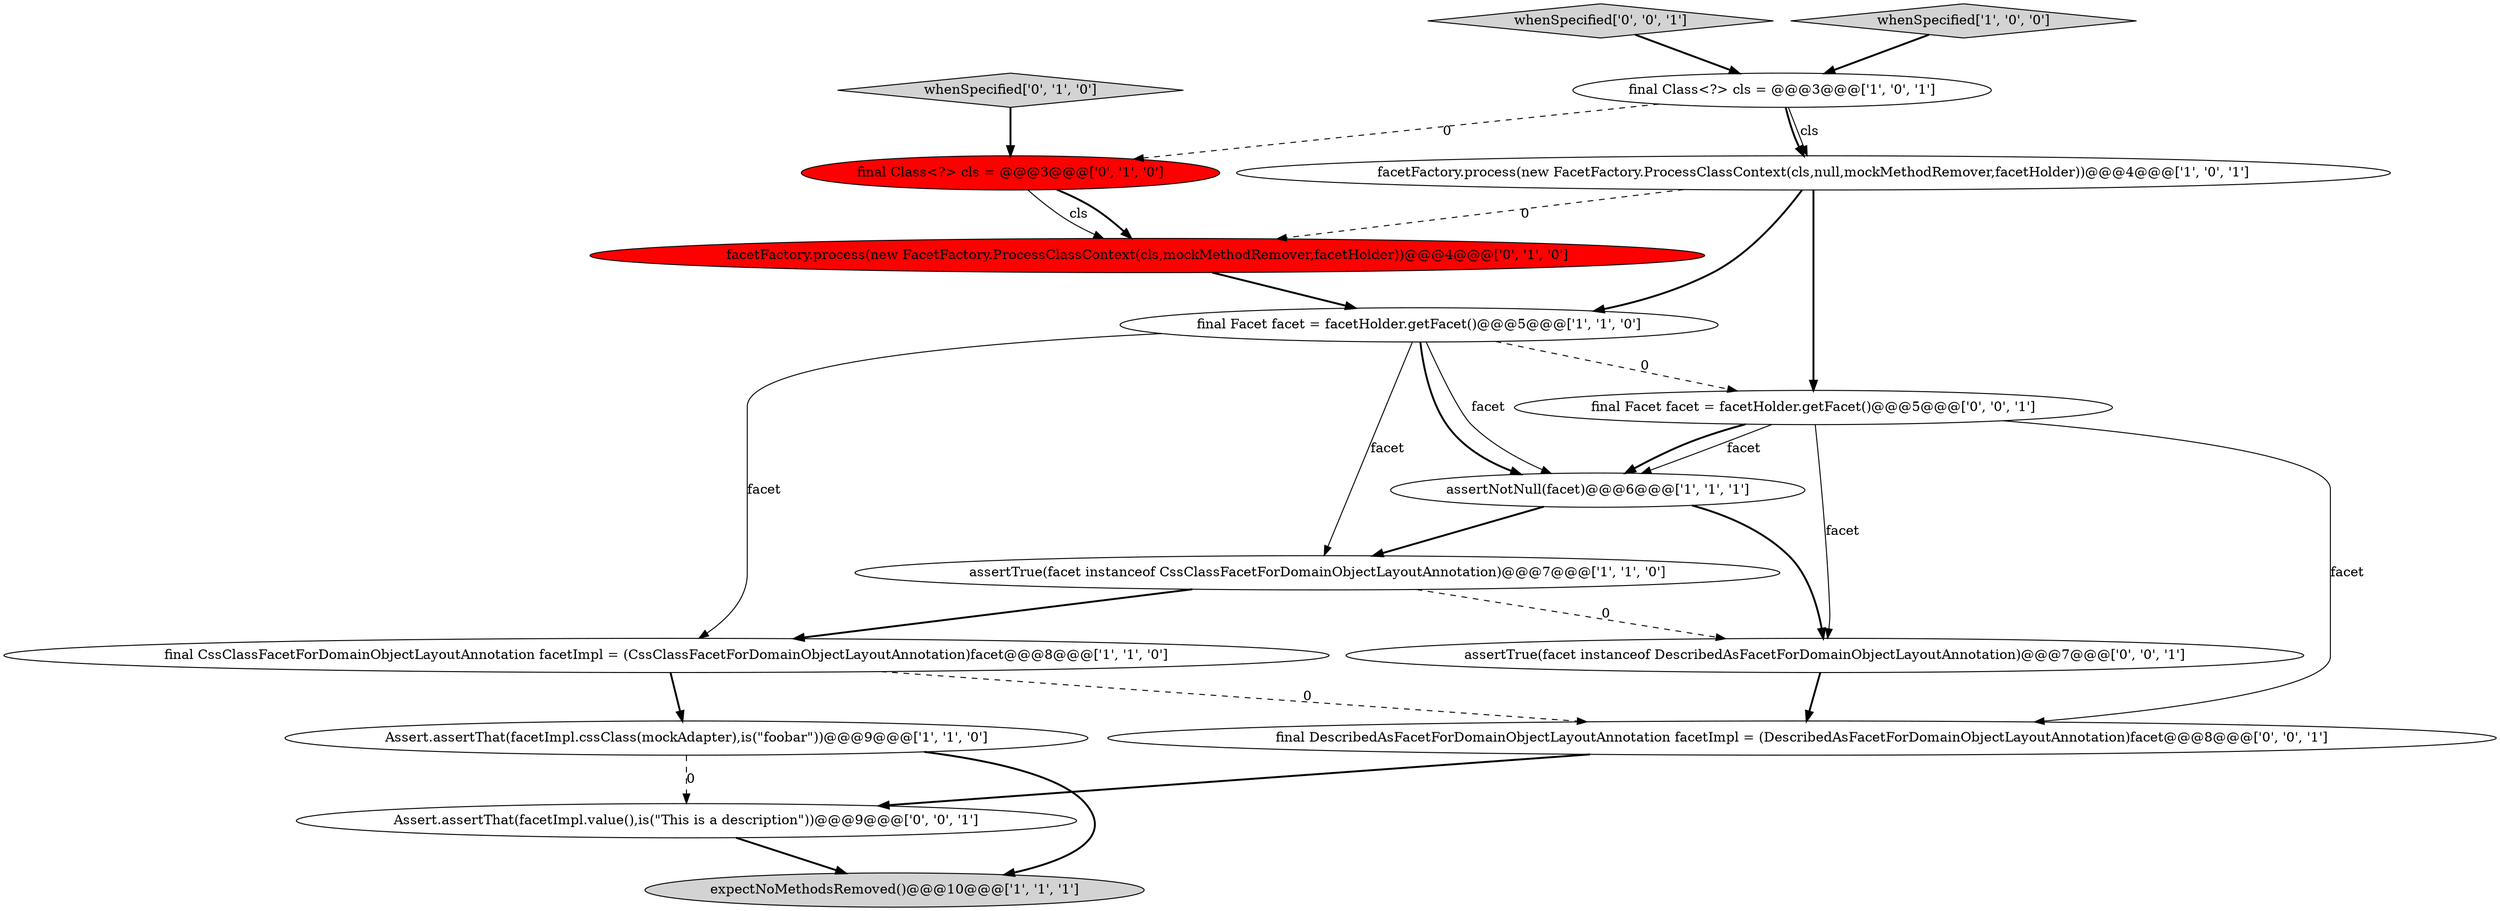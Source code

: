 digraph {
1 [style = filled, label = "assertTrue(facet instanceof CssClassFacetForDomainObjectLayoutAnnotation)@@@7@@@['1', '1', '0']", fillcolor = white, shape = ellipse image = "AAA0AAABBB1BBB"];
14 [style = filled, label = "assertTrue(facet instanceof DescribedAsFacetForDomainObjectLayoutAnnotation)@@@7@@@['0', '0', '1']", fillcolor = white, shape = ellipse image = "AAA0AAABBB3BBB"];
13 [style = filled, label = "Assert.assertThat(facetImpl.value(),is(\"This is a description\"))@@@9@@@['0', '0', '1']", fillcolor = white, shape = ellipse image = "AAA0AAABBB3BBB"];
7 [style = filled, label = "assertNotNull(facet)@@@6@@@['1', '1', '1']", fillcolor = white, shape = ellipse image = "AAA0AAABBB1BBB"];
11 [style = filled, label = "final Class<?> cls = @@@3@@@['0', '1', '0']", fillcolor = red, shape = ellipse image = "AAA1AAABBB2BBB"];
16 [style = filled, label = "final DescribedAsFacetForDomainObjectLayoutAnnotation facetImpl = (DescribedAsFacetForDomainObjectLayoutAnnotation)facet@@@8@@@['0', '0', '1']", fillcolor = white, shape = ellipse image = "AAA0AAABBB3BBB"];
4 [style = filled, label = "facetFactory.process(new FacetFactory.ProcessClassContext(cls,null,mockMethodRemover,facetHolder))@@@4@@@['1', '0', '1']", fillcolor = white, shape = ellipse image = "AAA0AAABBB1BBB"];
6 [style = filled, label = "final Facet facet = facetHolder.getFacet()@@@5@@@['1', '1', '0']", fillcolor = white, shape = ellipse image = "AAA0AAABBB1BBB"];
2 [style = filled, label = "expectNoMethodsRemoved()@@@10@@@['1', '1', '1']", fillcolor = lightgray, shape = ellipse image = "AAA0AAABBB1BBB"];
10 [style = filled, label = "whenSpecified['0', '1', '0']", fillcolor = lightgray, shape = diamond image = "AAA0AAABBB2BBB"];
12 [style = filled, label = "whenSpecified['0', '0', '1']", fillcolor = lightgray, shape = diamond image = "AAA0AAABBB3BBB"];
15 [style = filled, label = "final Facet facet = facetHolder.getFacet()@@@5@@@['0', '0', '1']", fillcolor = white, shape = ellipse image = "AAA0AAABBB3BBB"];
9 [style = filled, label = "facetFactory.process(new FacetFactory.ProcessClassContext(cls,mockMethodRemover,facetHolder))@@@4@@@['0', '1', '0']", fillcolor = red, shape = ellipse image = "AAA1AAABBB2BBB"];
5 [style = filled, label = "final CssClassFacetForDomainObjectLayoutAnnotation facetImpl = (CssClassFacetForDomainObjectLayoutAnnotation)facet@@@8@@@['1', '1', '0']", fillcolor = white, shape = ellipse image = "AAA0AAABBB1BBB"];
8 [style = filled, label = "Assert.assertThat(facetImpl.cssClass(mockAdapter),is(\"foobar\"))@@@9@@@['1', '1', '0']", fillcolor = white, shape = ellipse image = "AAA0AAABBB1BBB"];
0 [style = filled, label = "final Class<?> cls = @@@3@@@['1', '0', '1']", fillcolor = white, shape = ellipse image = "AAA0AAABBB1BBB"];
3 [style = filled, label = "whenSpecified['1', '0', '0']", fillcolor = lightgray, shape = diamond image = "AAA0AAABBB1BBB"];
0->4 [style = solid, label="cls"];
1->5 [style = bold, label=""];
14->16 [style = bold, label=""];
5->8 [style = bold, label=""];
16->13 [style = bold, label=""];
7->1 [style = bold, label=""];
15->7 [style = bold, label=""];
1->14 [style = dashed, label="0"];
4->6 [style = bold, label=""];
6->7 [style = solid, label="facet"];
4->15 [style = bold, label=""];
0->11 [style = dashed, label="0"];
11->9 [style = bold, label=""];
12->0 [style = bold, label=""];
3->0 [style = bold, label=""];
9->6 [style = bold, label=""];
8->13 [style = dashed, label="0"];
7->14 [style = bold, label=""];
5->16 [style = dashed, label="0"];
6->5 [style = solid, label="facet"];
11->9 [style = solid, label="cls"];
15->7 [style = solid, label="facet"];
4->9 [style = dashed, label="0"];
6->1 [style = solid, label="facet"];
8->2 [style = bold, label=""];
6->15 [style = dashed, label="0"];
0->4 [style = bold, label=""];
15->16 [style = solid, label="facet"];
6->7 [style = bold, label=""];
15->14 [style = solid, label="facet"];
13->2 [style = bold, label=""];
10->11 [style = bold, label=""];
}
